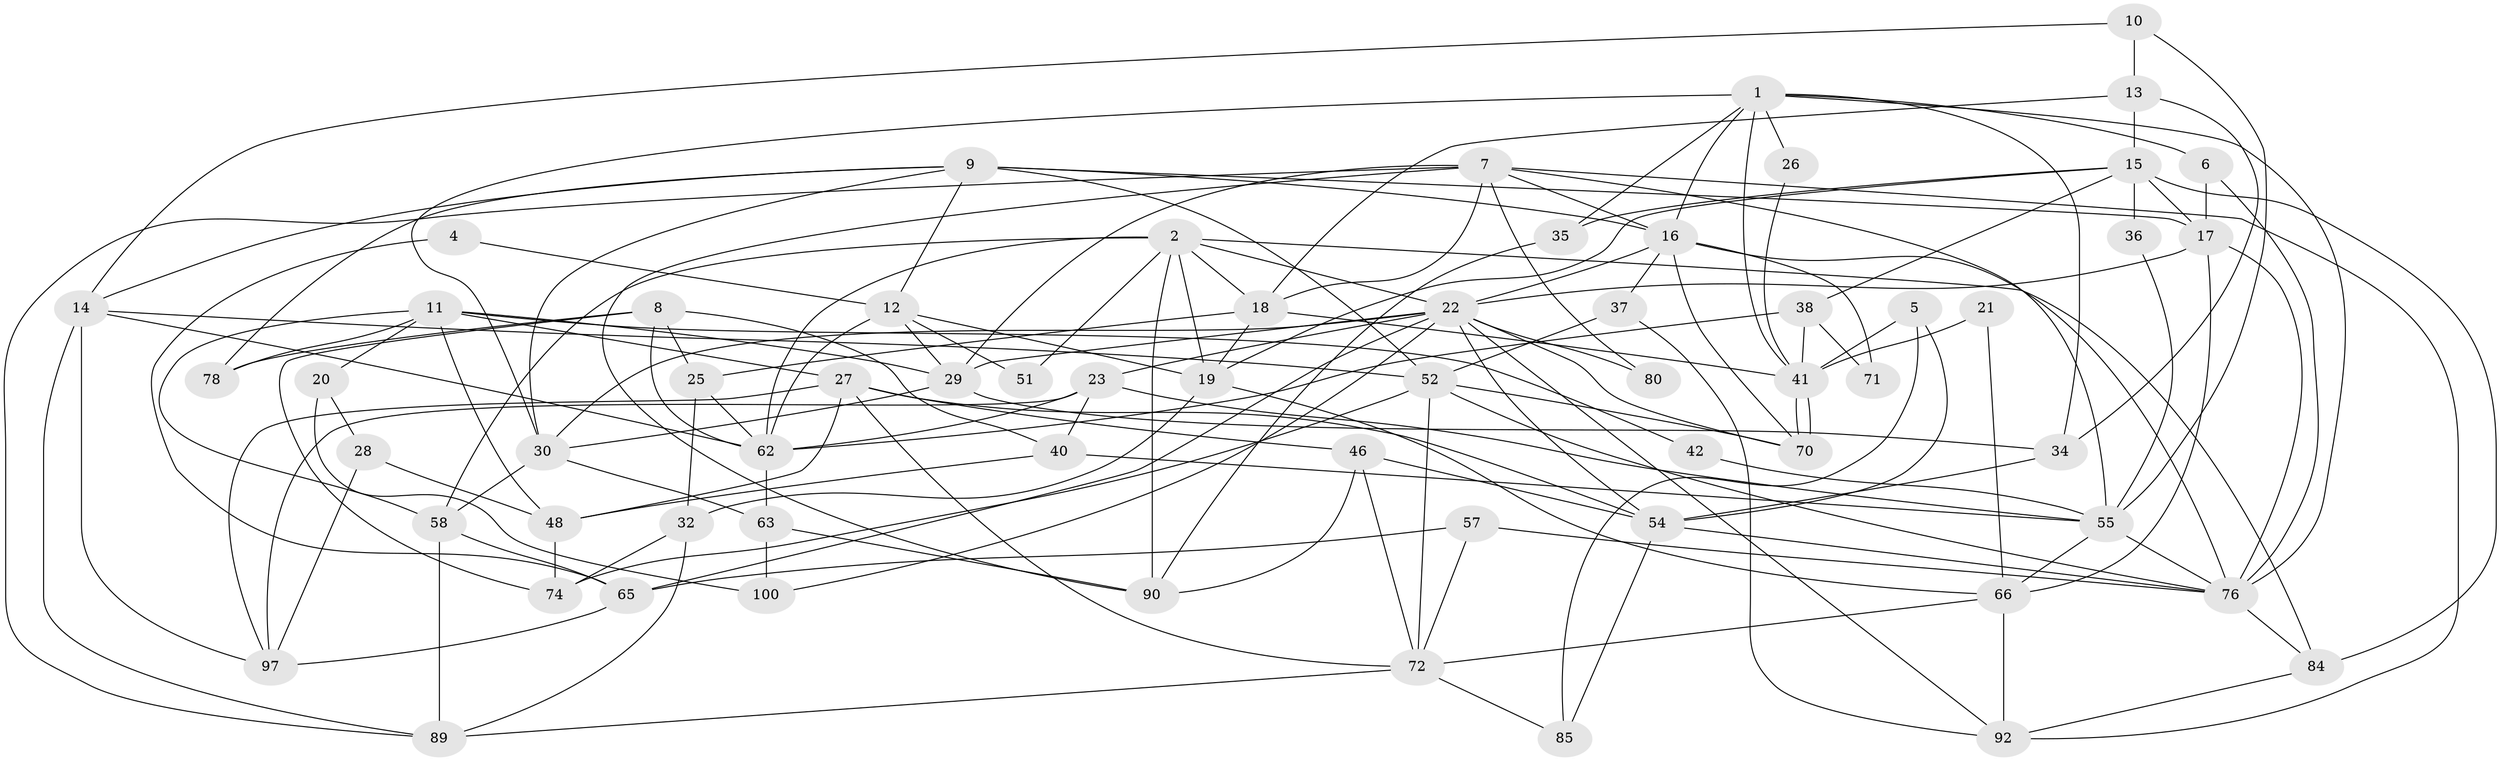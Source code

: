 // original degree distribution, {5: 0.25, 6: 0.1, 4: 0.24, 2: 0.15, 3: 0.24, 9: 0.01, 8: 0.01}
// Generated by graph-tools (version 1.1) at 2025/11/02/21/25 10:11:14]
// undirected, 63 vertices, 156 edges
graph export_dot {
graph [start="1"]
  node [color=gray90,style=filled];
  1 [super="+91"];
  2 [super="+3"];
  4;
  5;
  6 [super="+88"];
  7 [super="+64"];
  8 [super="+44"];
  9 [super="+56"];
  10 [super="+96"];
  11 [super="+45"];
  12 [super="+43"];
  13;
  14 [super="+33"];
  15 [super="+24"];
  16 [super="+31"];
  17 [super="+49"];
  18 [super="+47"];
  19 [super="+83"];
  20;
  21;
  22 [super="+86"];
  23 [super="+99"];
  25 [super="+39"];
  26;
  27 [super="+53"];
  28 [super="+98"];
  29 [super="+61"];
  30 [super="+75"];
  32 [super="+60"];
  34;
  35 [super="+50"];
  36;
  37;
  38 [super="+82"];
  40 [super="+93"];
  41 [super="+94"];
  42;
  46;
  48 [super="+67"];
  51;
  52 [super="+95"];
  54 [super="+59"];
  55 [super="+79"];
  57;
  58;
  62 [super="+69"];
  63;
  65 [super="+68"];
  66 [super="+73"];
  70;
  71;
  72 [super="+77"];
  74;
  76 [super="+81"];
  78;
  80;
  84;
  85 [super="+87"];
  89;
  90;
  92;
  97;
  100;
  1 -- 35;
  1 -- 16;
  1 -- 34;
  1 -- 26;
  1 -- 76;
  1 -- 30;
  1 -- 41;
  1 -- 6;
  2 -- 18;
  2 -- 58;
  2 -- 51;
  2 -- 90;
  2 -- 84;
  2 -- 22;
  2 -- 62;
  2 -- 19;
  4 -- 65;
  4 -- 12;
  5 -- 41;
  5 -- 54;
  5 -- 85;
  6 -- 17;
  6 -- 76;
  7 -- 90;
  7 -- 92;
  7 -- 80;
  7 -- 18;
  7 -- 55;
  7 -- 89;
  7 -- 16;
  7 -- 29 [weight=2];
  8 -- 25;
  8 -- 40;
  8 -- 74;
  8 -- 62;
  8 -- 78;
  9 -- 16;
  9 -- 12;
  9 -- 30;
  9 -- 52 [weight=2];
  9 -- 17;
  9 -- 78;
  9 -- 14;
  10 -- 14;
  10 -- 13;
  10 -- 55;
  11 -- 20;
  11 -- 42;
  11 -- 48;
  11 -- 58;
  11 -- 27;
  11 -- 29;
  11 -- 78;
  12 -- 51;
  12 -- 19;
  12 -- 62;
  12 -- 29;
  13 -- 18;
  13 -- 34;
  13 -- 15;
  14 -- 89;
  14 -- 62;
  14 -- 97;
  14 -- 52;
  15 -- 38;
  15 -- 84;
  15 -- 19;
  15 -- 36;
  15 -- 17;
  15 -- 35;
  16 -- 37;
  16 -- 71;
  16 -- 22;
  16 -- 70;
  16 -- 76;
  17 -- 22;
  17 -- 76;
  17 -- 66;
  18 -- 19;
  18 -- 25;
  18 -- 41;
  19 -- 32;
  19 -- 66;
  20 -- 100;
  20 -- 28;
  21 -- 66;
  21 -- 41;
  22 -- 23;
  22 -- 54;
  22 -- 70;
  22 -- 80;
  22 -- 100;
  22 -- 92;
  22 -- 29;
  22 -- 30;
  22 -- 65;
  23 -- 97;
  23 -- 40;
  23 -- 55;
  23 -- 62;
  25 -- 32;
  25 -- 62;
  26 -- 41;
  27 -- 54;
  27 -- 97;
  27 -- 48;
  27 -- 72;
  27 -- 46;
  28 -- 97;
  28 -- 48;
  29 -- 30;
  29 -- 34;
  30 -- 63;
  30 -- 58;
  32 -- 89;
  32 -- 74;
  34 -- 54;
  35 -- 90;
  36 -- 55;
  37 -- 92;
  37 -- 52;
  38 -- 62 [weight=2];
  38 -- 71;
  38 -- 41;
  40 -- 55;
  40 -- 48;
  41 -- 70 [weight=2];
  41 -- 70;
  42 -- 55;
  46 -- 72;
  46 -- 90;
  46 -- 54;
  48 -- 74;
  52 -- 74;
  52 -- 76;
  52 -- 70;
  52 -- 72;
  54 -- 76;
  54 -- 85;
  55 -- 66;
  55 -- 76;
  57 -- 72;
  57 -- 65;
  57 -- 76;
  58 -- 65;
  58 -- 89;
  62 -- 63;
  63 -- 90;
  63 -- 100;
  65 -- 97;
  66 -- 92;
  66 -- 72;
  72 -- 89;
  72 -- 85;
  76 -- 84;
  84 -- 92;
}
